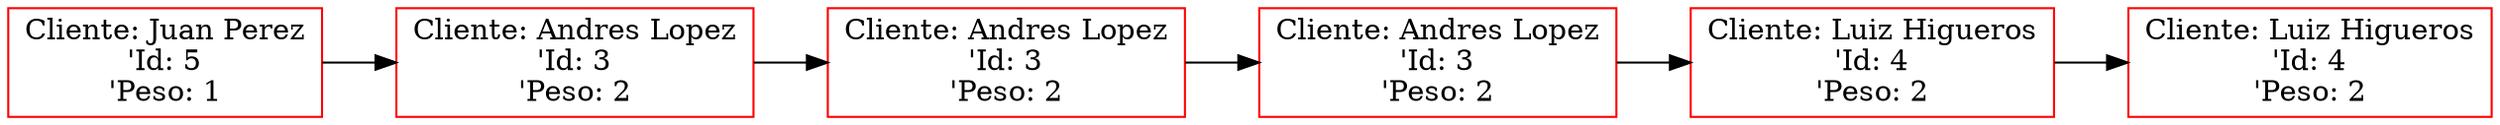  digraph G {
 rankdir=LR;
 node0 [label="Cliente: Juan Perez\n'Id: 5\n'Peso: 1", color="red", shape="rectangle"];
 node1 [label="Cliente: Andres Lopez\n'Id: 3\n'Peso: 2", color="red", shape="rectangle"];
 node0 -> node1 [dir="forward"];
 node2 [label="Cliente: Andres Lopez\n'Id: 3\n'Peso: 2", color="red", shape="rectangle"];
 node1 -> node2 [dir="forward"];
 node3 [label="Cliente: Andres Lopez\n'Id: 3\n'Peso: 2", color="red", shape="rectangle"];
 node2 -> node3 [dir="forward"];
 node4 [label="Cliente: Luiz Higueros\n'Id: 4\n'Peso: 2", color="red", shape="rectangle"];
 node3 -> node4 [dir="forward"];
 node5 [label="Cliente: Luiz Higueros\n'Id: 4\n'Peso: 2", color="red", shape="rectangle"];
 node4 -> node5 [dir="forward"];
 }
